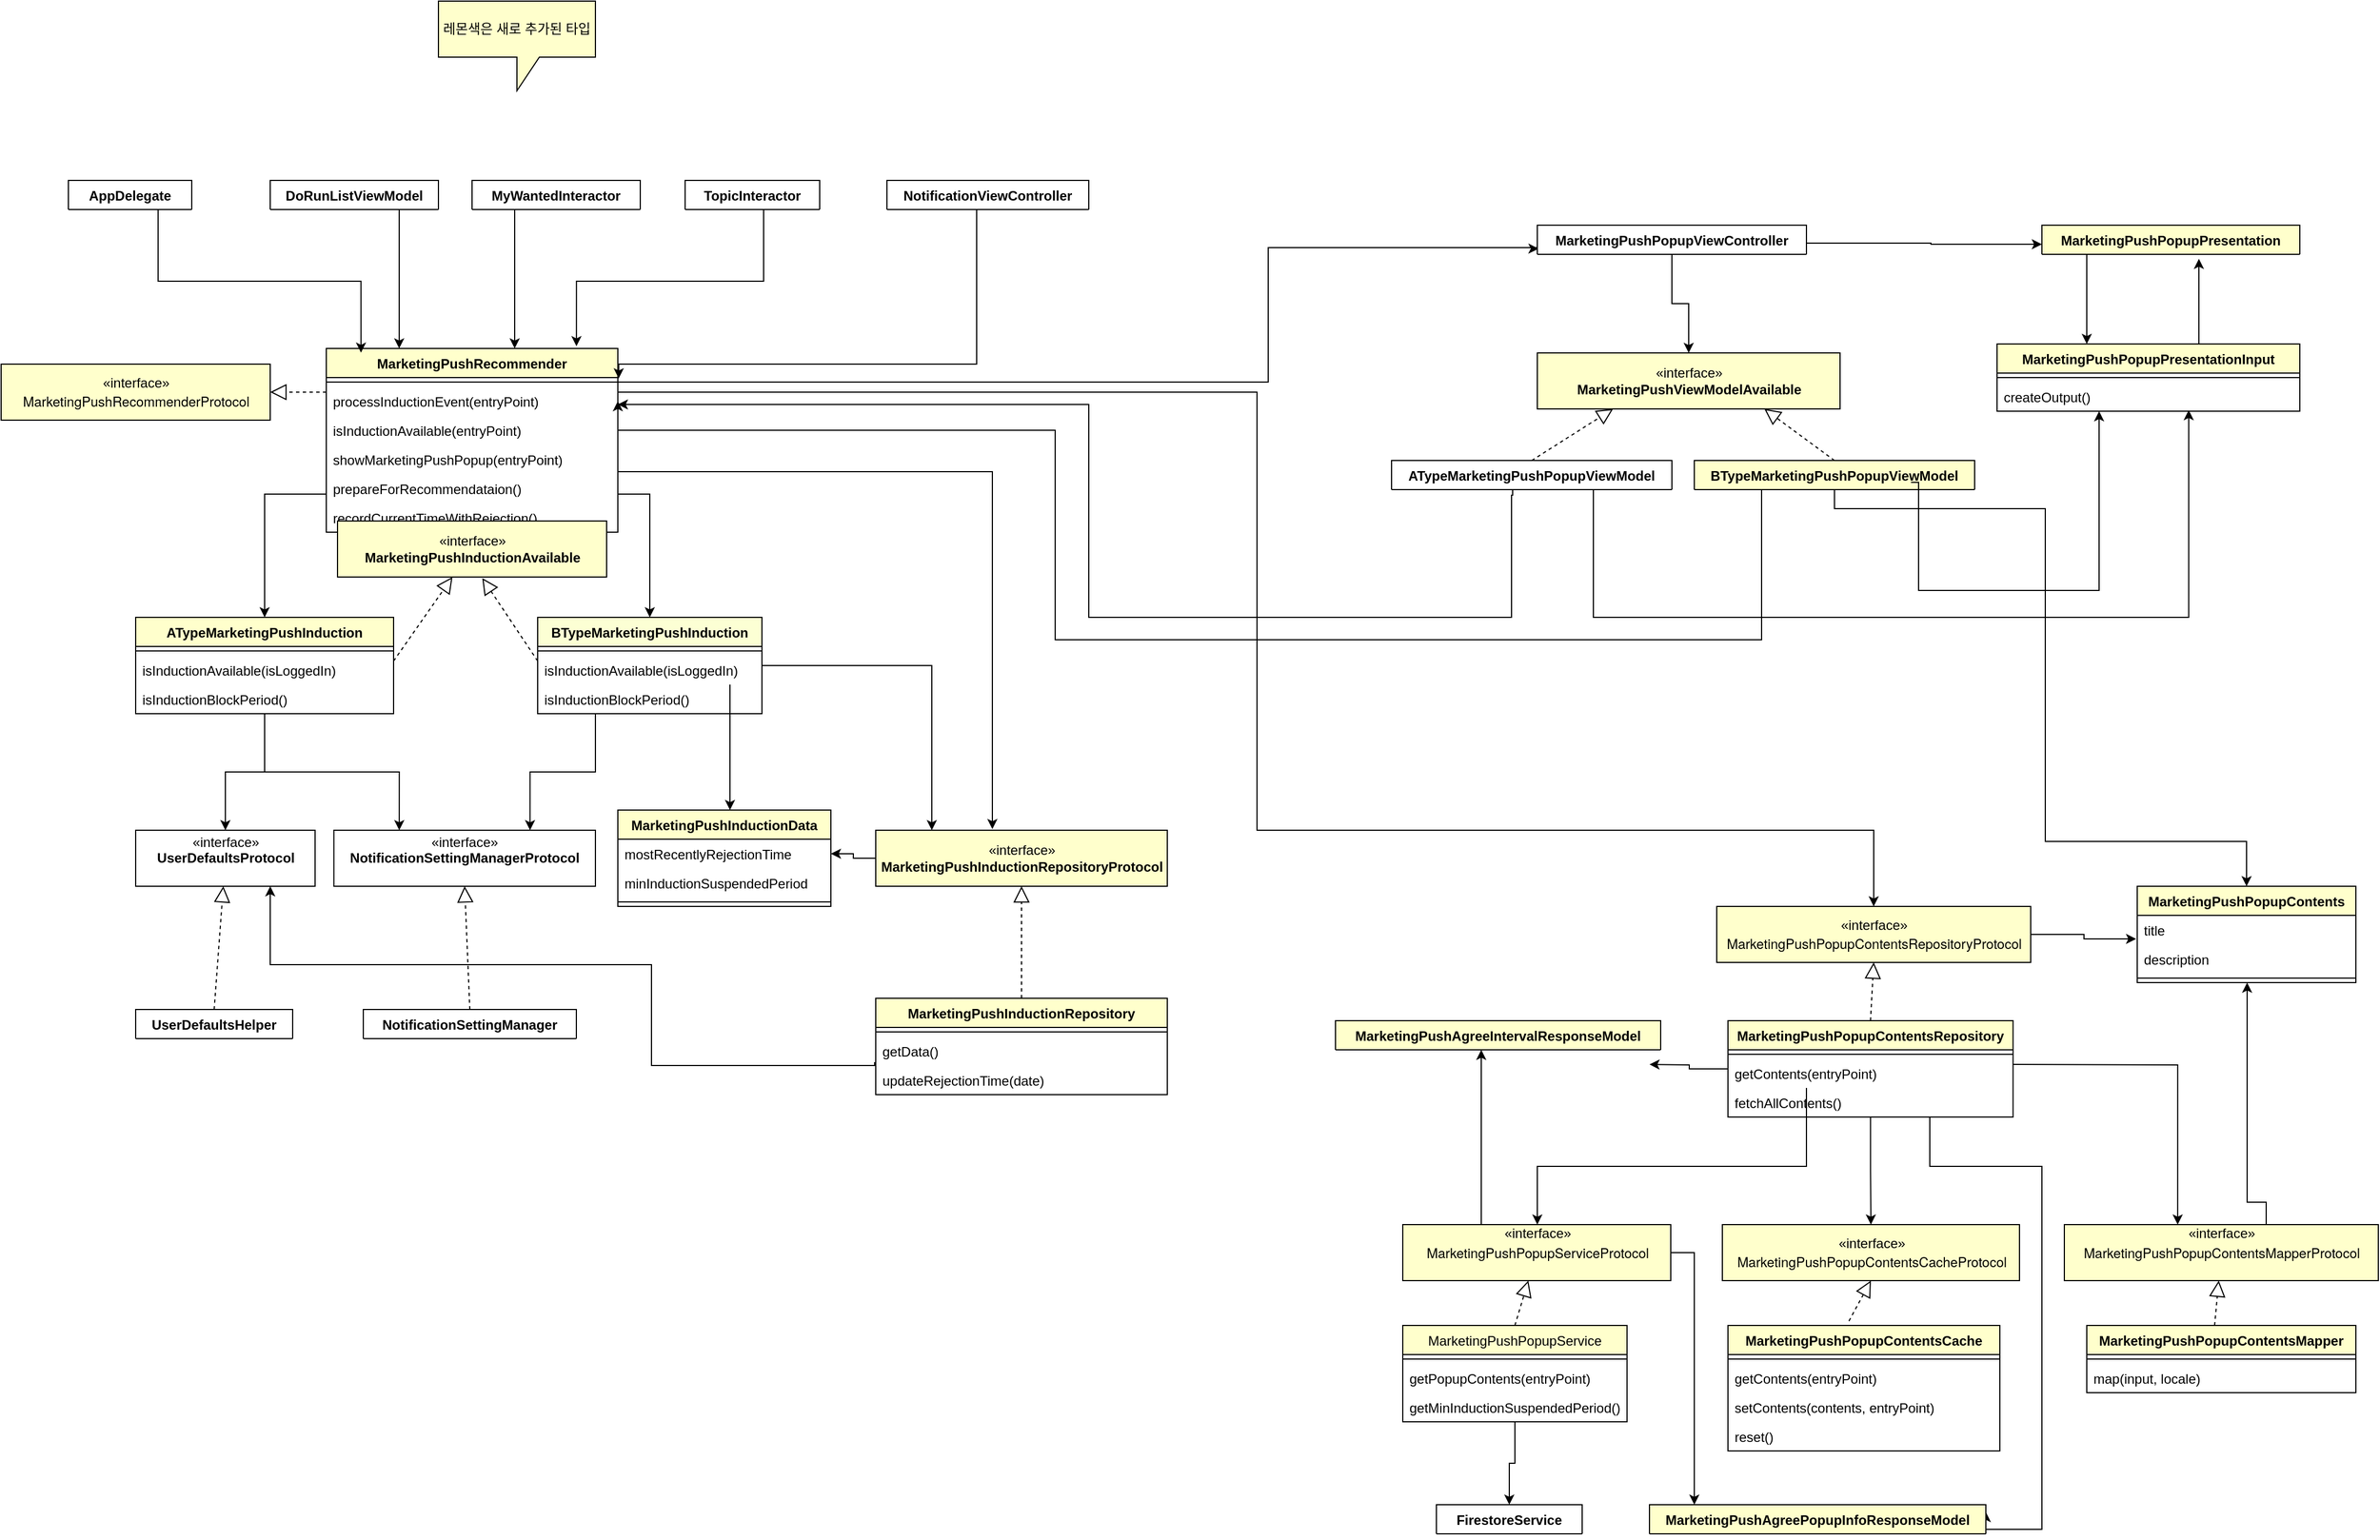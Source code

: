 <mxfile version="14.2.3" type="github">
  <diagram id="C5RBs43oDa-KdzZeNtuy" name="Page-1">
    <mxGraphModel dx="2325" dy="882" grid="1" gridSize="10" guides="1" tooltips="1" connect="1" arrows="1" fold="1" page="1" pageScale="1" pageWidth="827" pageHeight="1169" math="0" shadow="0">
      <root>
        <mxCell id="WIyWlLk6GJQsqaUBKTNV-0" />
        <mxCell id="WIyWlLk6GJQsqaUBKTNV-1" parent="WIyWlLk6GJQsqaUBKTNV-0" />
        <mxCell id="N1tmpEoP07QRV75fyxRd-24" style="edgeStyle=orthogonalEdgeStyle;rounded=0;orthogonalLoop=1;jettySize=auto;html=1;entryX=0.004;entryY=0.962;entryDx=0;entryDy=0;entryPerimeter=0;" parent="WIyWlLk6GJQsqaUBKTNV-1" source="t66y0W6B2ZInhG74MDZf-0" edge="1">
          <mxGeometry relative="1" as="geometry">
            <mxPoint x="1271.086" y="241.012" as="targetPoint" />
            <Array as="points">
              <mxPoint x="1030" y="360" />
              <mxPoint x="1030" y="240" />
              <mxPoint x="1270" y="240" />
              <mxPoint x="1270" y="241" />
            </Array>
          </mxGeometry>
        </mxCell>
        <mxCell id="N1tmpEoP07QRV75fyxRd-34" style="edgeStyle=orthogonalEdgeStyle;rounded=0;orthogonalLoop=1;jettySize=auto;html=1;entryX=0.5;entryY=0;entryDx=0;entryDy=0;" parent="WIyWlLk6GJQsqaUBKTNV-1" source="t66y0W6B2ZInhG74MDZf-0" target="t66y0W6B2ZInhG74MDZf-4" edge="1">
          <mxGeometry relative="1" as="geometry">
            <Array as="points">
              <mxPoint x="260" y="460" />
              <mxPoint x="135" y="460" />
            </Array>
          </mxGeometry>
        </mxCell>
        <mxCell id="N1tmpEoP07QRV75fyxRd-35" style="edgeStyle=orthogonalEdgeStyle;rounded=0;orthogonalLoop=1;jettySize=auto;html=1;entryX=0.5;entryY=0;entryDx=0;entryDy=0;" parent="WIyWlLk6GJQsqaUBKTNV-1" source="t66y0W6B2ZInhG74MDZf-0" target="t66y0W6B2ZInhG74MDZf-10" edge="1">
          <mxGeometry relative="1" as="geometry">
            <Array as="points">
              <mxPoint x="360" y="460" />
              <mxPoint x="479" y="460" />
            </Array>
          </mxGeometry>
        </mxCell>
        <mxCell id="_1q0dkuOW4hVHXK4jOnH-2" style="edgeStyle=orthogonalEdgeStyle;rounded=0;orthogonalLoop=1;jettySize=auto;html=1;entryX=0.4;entryY=-0.02;entryDx=0;entryDy=0;entryPerimeter=0;" edge="1" parent="WIyWlLk6GJQsqaUBKTNV-1" source="t66y0W6B2ZInhG74MDZf-0" target="t66y0W6B2ZInhG74MDZf-16">
          <mxGeometry relative="1" as="geometry">
            <Array as="points">
              <mxPoint x="400" y="440" />
              <mxPoint x="784" y="440" />
            </Array>
          </mxGeometry>
        </mxCell>
        <mxCell id="t66y0W6B2ZInhG74MDZf-0" value="MarketingPushRecommender&#xa;" style="swimlane;fontStyle=1;align=center;verticalAlign=top;childLayout=stackLayout;horizontal=1;startSize=26;horizontalStack=0;resizeParent=1;resizeParentMax=0;resizeLast=0;collapsible=1;marginBottom=0;fillColor=#FFFFCC;" parent="WIyWlLk6GJQsqaUBKTNV-1" vertex="1">
          <mxGeometry x="190" y="330" width="260" height="164" as="geometry" />
        </mxCell>
        <mxCell id="t66y0W6B2ZInhG74MDZf-2" value="" style="line;strokeWidth=1;fillColor=none;align=left;verticalAlign=middle;spacingTop=-1;spacingLeft=3;spacingRight=3;rotatable=0;labelPosition=right;points=[];portConstraint=eastwest;" parent="t66y0W6B2ZInhG74MDZf-0" vertex="1">
          <mxGeometry y="26" width="260" height="8" as="geometry" />
        </mxCell>
        <mxCell id="t66y0W6B2ZInhG74MDZf-3" value="processInductionEvent(entryPoint)" style="text;strokeColor=none;fillColor=none;align=left;verticalAlign=top;spacingLeft=4;spacingRight=4;overflow=hidden;rotatable=0;points=[[0,0.5],[1,0.5]];portConstraint=eastwest;" parent="t66y0W6B2ZInhG74MDZf-0" vertex="1">
          <mxGeometry y="34" width="260" height="26" as="geometry" />
        </mxCell>
        <mxCell id="_1q0dkuOW4hVHXK4jOnH-69" value="isInductionAvailable(entryPoint)" style="text;strokeColor=none;fillColor=none;align=left;verticalAlign=top;spacingLeft=4;spacingRight=4;overflow=hidden;rotatable=0;points=[[0,0.5],[1,0.5]];portConstraint=eastwest;" vertex="1" parent="t66y0W6B2ZInhG74MDZf-0">
          <mxGeometry y="60" width="260" height="26" as="geometry" />
        </mxCell>
        <mxCell id="_1q0dkuOW4hVHXK4jOnH-70" value="showMarketingPushPopup(entryPoint) " style="text;strokeColor=none;fillColor=none;align=left;verticalAlign=top;spacingLeft=4;spacingRight=4;overflow=hidden;rotatable=0;points=[[0,0.5],[1,0.5]];portConstraint=eastwest;" vertex="1" parent="t66y0W6B2ZInhG74MDZf-0">
          <mxGeometry y="86" width="260" height="26" as="geometry" />
        </mxCell>
        <mxCell id="_1q0dkuOW4hVHXK4jOnH-71" value="prepareForRecommendataion()" style="text;strokeColor=none;fillColor=none;align=left;verticalAlign=top;spacingLeft=4;spacingRight=4;overflow=hidden;rotatable=0;points=[[0,0.5],[1,0.5]];portConstraint=eastwest;" vertex="1" parent="t66y0W6B2ZInhG74MDZf-0">
          <mxGeometry y="112" width="260" height="26" as="geometry" />
        </mxCell>
        <mxCell id="_1q0dkuOW4hVHXK4jOnH-72" value="recordCurrentTimeWithRejection()" style="text;strokeColor=none;fillColor=none;align=left;verticalAlign=top;spacingLeft=4;spacingRight=4;overflow=hidden;rotatable=0;points=[[0,0.5],[1,0.5]];portConstraint=eastwest;" vertex="1" parent="t66y0W6B2ZInhG74MDZf-0">
          <mxGeometry y="138" width="260" height="26" as="geometry" />
        </mxCell>
        <mxCell id="t66y0W6B2ZInhG74MDZf-84" style="edgeStyle=orthogonalEdgeStyle;rounded=0;orthogonalLoop=1;jettySize=auto;html=1;" parent="WIyWlLk6GJQsqaUBKTNV-1" source="t66y0W6B2ZInhG74MDZf-4" target="t66y0W6B2ZInhG74MDZf-15" edge="1">
          <mxGeometry relative="1" as="geometry" />
        </mxCell>
        <mxCell id="t66y0W6B2ZInhG74MDZf-85" style="edgeStyle=orthogonalEdgeStyle;rounded=0;orthogonalLoop=1;jettySize=auto;html=1;entryX=0.25;entryY=0;entryDx=0;entryDy=0;" parent="WIyWlLk6GJQsqaUBKTNV-1" source="t66y0W6B2ZInhG74MDZf-4" target="t66y0W6B2ZInhG74MDZf-34" edge="1">
          <mxGeometry relative="1" as="geometry" />
        </mxCell>
        <mxCell id="t66y0W6B2ZInhG74MDZf-4" value="ATypeMarketingPushInduction&#xa;" style="swimlane;fontStyle=1;align=center;verticalAlign=top;childLayout=stackLayout;horizontal=1;startSize=26;horizontalStack=0;resizeParent=1;resizeParentMax=0;resizeLast=0;collapsible=1;marginBottom=0;fillColor=#FFFFCC;" parent="WIyWlLk6GJQsqaUBKTNV-1" vertex="1">
          <mxGeometry x="20" y="570" width="230" height="86" as="geometry" />
        </mxCell>
        <mxCell id="t66y0W6B2ZInhG74MDZf-6" value="" style="line;strokeWidth=1;fillColor=none;align=left;verticalAlign=middle;spacingTop=-1;spacingLeft=3;spacingRight=3;rotatable=0;labelPosition=right;points=[];portConstraint=eastwest;" parent="t66y0W6B2ZInhG74MDZf-4" vertex="1">
          <mxGeometry y="26" width="230" height="8" as="geometry" />
        </mxCell>
        <mxCell id="t66y0W6B2ZInhG74MDZf-7" value="isInductionAvailable(isLoggedIn)" style="text;strokeColor=none;fillColor=none;align=left;verticalAlign=top;spacingLeft=4;spacingRight=4;overflow=hidden;rotatable=0;points=[[0,0.5],[1,0.5]];portConstraint=eastwest;" parent="t66y0W6B2ZInhG74MDZf-4" vertex="1">
          <mxGeometry y="34" width="230" height="26" as="geometry" />
        </mxCell>
        <mxCell id="_1q0dkuOW4hVHXK4jOnH-73" value="isInductionBlockPeriod() " style="text;strokeColor=none;fillColor=none;align=left;verticalAlign=top;spacingLeft=4;spacingRight=4;overflow=hidden;rotatable=0;points=[[0,0.5],[1,0.5]];portConstraint=eastwest;" vertex="1" parent="t66y0W6B2ZInhG74MDZf-4">
          <mxGeometry y="60" width="230" height="26" as="geometry" />
        </mxCell>
        <mxCell id="t66y0W6B2ZInhG74MDZf-86" style="edgeStyle=orthogonalEdgeStyle;rounded=0;orthogonalLoop=1;jettySize=auto;html=1;entryX=0.75;entryY=0;entryDx=0;entryDy=0;" parent="WIyWlLk6GJQsqaUBKTNV-1" source="t66y0W6B2ZInhG74MDZf-10" target="t66y0W6B2ZInhG74MDZf-34" edge="1">
          <mxGeometry relative="1" as="geometry">
            <Array as="points">
              <mxPoint x="430" y="708" />
              <mxPoint x="372" y="708" />
            </Array>
          </mxGeometry>
        </mxCell>
        <mxCell id="t66y0W6B2ZInhG74MDZf-87" style="edgeStyle=orthogonalEdgeStyle;rounded=0;orthogonalLoop=1;jettySize=auto;html=1;" parent="WIyWlLk6GJQsqaUBKTNV-1" source="t66y0W6B2ZInhG74MDZf-10" target="t66y0W6B2ZInhG74MDZf-16" edge="1">
          <mxGeometry relative="1" as="geometry">
            <Array as="points">
              <mxPoint x="730" y="613" />
            </Array>
          </mxGeometry>
        </mxCell>
        <mxCell id="t66y0W6B2ZInhG74MDZf-10" value="BTypeMarketingPushInduction&#xa;" style="swimlane;fontStyle=1;align=center;verticalAlign=top;childLayout=stackLayout;horizontal=1;startSize=26;horizontalStack=0;resizeParent=1;resizeParentMax=0;resizeLast=0;collapsible=1;marginBottom=0;fillColor=#FCFFD4;" parent="WIyWlLk6GJQsqaUBKTNV-1" vertex="1">
          <mxGeometry x="378.5" y="570" width="200" height="86" as="geometry" />
        </mxCell>
        <mxCell id="t66y0W6B2ZInhG74MDZf-12" value="" style="line;strokeWidth=1;fillColor=none;align=left;verticalAlign=middle;spacingTop=-1;spacingLeft=3;spacingRight=3;rotatable=0;labelPosition=right;points=[];portConstraint=eastwest;" parent="t66y0W6B2ZInhG74MDZf-10" vertex="1">
          <mxGeometry y="26" width="200" height="8" as="geometry" />
        </mxCell>
        <mxCell id="t66y0W6B2ZInhG74MDZf-13" value="isInductionAvailable(isLoggedIn)" style="text;strokeColor=none;fillColor=none;align=left;verticalAlign=top;spacingLeft=4;spacingRight=4;overflow=hidden;rotatable=0;points=[[0,0.5],[1,0.5]];portConstraint=eastwest;" parent="t66y0W6B2ZInhG74MDZf-10" vertex="1">
          <mxGeometry y="34" width="200" height="26" as="geometry" />
        </mxCell>
        <mxCell id="_1q0dkuOW4hVHXK4jOnH-76" value="isInductionBlockPeriod() " style="text;strokeColor=none;fillColor=none;align=left;verticalAlign=top;spacingLeft=4;spacingRight=4;overflow=hidden;rotatable=0;points=[[0,0.5],[1,0.5]];portConstraint=eastwest;" vertex="1" parent="t66y0W6B2ZInhG74MDZf-10">
          <mxGeometry y="60" width="200" height="26" as="geometry" />
        </mxCell>
        <mxCell id="t66y0W6B2ZInhG74MDZf-14" value="«interface»&lt;br&gt;&lt;span style=&quot;font-weight: 700&quot;&gt;MarketingPushInductionAvailable&lt;br&gt;&lt;/span&gt;" style="html=1;fillColor=#FFFFCC;" parent="WIyWlLk6GJQsqaUBKTNV-1" vertex="1">
          <mxGeometry x="200" y="484" width="240" height="50" as="geometry" />
        </mxCell>
        <mxCell id="t66y0W6B2ZInhG74MDZf-15" value="«interface»&lt;br&gt;&lt;b&gt;UserDefaultsProtocol&lt;br&gt;&lt;br&gt;&lt;/b&gt;" style="html=1;" parent="WIyWlLk6GJQsqaUBKTNV-1" vertex="1">
          <mxGeometry x="20" y="760" width="160" height="50" as="geometry" />
        </mxCell>
        <mxCell id="_1q0dkuOW4hVHXK4jOnH-79" style="edgeStyle=orthogonalEdgeStyle;rounded=0;orthogonalLoop=1;jettySize=auto;html=1;" edge="1" parent="WIyWlLk6GJQsqaUBKTNV-1" source="t66y0W6B2ZInhG74MDZf-16" target="t66y0W6B2ZInhG74MDZf-40">
          <mxGeometry relative="1" as="geometry" />
        </mxCell>
        <mxCell id="t66y0W6B2ZInhG74MDZf-16" value="«interface»&lt;br&gt;&lt;span style=&quot;font-weight: 700&quot;&gt;MarketingPushInductionRepositoryProtocol&lt;br&gt;&lt;/span&gt;" style="html=1;fillColor=#FFFFCC;" parent="WIyWlLk6GJQsqaUBKTNV-1" vertex="1">
          <mxGeometry x="680" y="760" width="260" height="50" as="geometry" />
        </mxCell>
        <mxCell id="t66y0W6B2ZInhG74MDZf-17" value="MarketingPushInductionRepository&#xa;" style="swimlane;fontStyle=1;align=center;verticalAlign=top;childLayout=stackLayout;horizontal=1;startSize=26;horizontalStack=0;resizeParent=1;resizeParentMax=0;resizeLast=0;collapsible=1;marginBottom=0;fillColor=#FFFFCC;" parent="WIyWlLk6GJQsqaUBKTNV-1" vertex="1">
          <mxGeometry x="680" y="910" width="260" height="86" as="geometry" />
        </mxCell>
        <mxCell id="t66y0W6B2ZInhG74MDZf-19" value="" style="line;strokeWidth=1;fillColor=none;align=left;verticalAlign=middle;spacingTop=-1;spacingLeft=3;spacingRight=3;rotatable=0;labelPosition=right;points=[];portConstraint=eastwest;" parent="t66y0W6B2ZInhG74MDZf-17" vertex="1">
          <mxGeometry y="26" width="260" height="8" as="geometry" />
        </mxCell>
        <mxCell id="t66y0W6B2ZInhG74MDZf-20" value="getData()" style="text;strokeColor=none;fillColor=none;align=left;verticalAlign=top;spacingLeft=4;spacingRight=4;overflow=hidden;rotatable=0;points=[[0,0.5],[1,0.5]];portConstraint=eastwest;" parent="t66y0W6B2ZInhG74MDZf-17" vertex="1">
          <mxGeometry y="34" width="260" height="26" as="geometry" />
        </mxCell>
        <mxCell id="_1q0dkuOW4hVHXK4jOnH-78" value="updateRejectionTime(date)&#xa;&#xa;" style="text;strokeColor=none;fillColor=none;align=left;verticalAlign=top;spacingLeft=4;spacingRight=4;overflow=hidden;rotatable=0;points=[[0,0.5],[1,0.5]];portConstraint=eastwest;" vertex="1" parent="t66y0W6B2ZInhG74MDZf-17">
          <mxGeometry y="60" width="260" height="26" as="geometry" />
        </mxCell>
        <mxCell id="t66y0W6B2ZInhG74MDZf-21" value="«interface»&lt;br&gt;&lt;span style=&quot;font-weight: 700&quot;&gt;MarketingPushViewModelAvailable&lt;br&gt;&lt;/span&gt;" style="html=1;fillColor=#FFFFCC;" parent="WIyWlLk6GJQsqaUBKTNV-1" vertex="1">
          <mxGeometry x="1270" y="334" width="270" height="50" as="geometry" />
        </mxCell>
        <mxCell id="N1tmpEoP07QRV75fyxRd-0" style="edgeStyle=orthogonalEdgeStyle;rounded=0;orthogonalLoop=1;jettySize=auto;html=1;exitX=0.432;exitY=0.625;exitDx=0;exitDy=0;exitPerimeter=0;" parent="WIyWlLk6GJQsqaUBKTNV-1" source="t66y0W6B2ZInhG74MDZf-24" edge="1">
          <mxGeometry relative="1" as="geometry">
            <mxPoint x="1247.06" y="515.012" as="sourcePoint" />
            <mxPoint x="450" y="380" as="targetPoint" />
            <Array as="points">
              <mxPoint x="1247" y="461" />
              <mxPoint x="1247" y="570" />
              <mxPoint x="870" y="570" />
              <mxPoint x="870" y="380" />
            </Array>
          </mxGeometry>
        </mxCell>
        <mxCell id="N1tmpEoP07QRV75fyxRd-19" style="edgeStyle=orthogonalEdgeStyle;rounded=0;orthogonalLoop=1;jettySize=auto;html=1;entryX=0.633;entryY=0.962;entryDx=0;entryDy=0;entryPerimeter=0;" parent="WIyWlLk6GJQsqaUBKTNV-1" source="t66y0W6B2ZInhG74MDZf-22" edge="1" target="N1tmpEoP07QRV75fyxRd-5">
          <mxGeometry relative="1" as="geometry">
            <mxPoint x="1850" y="420" as="targetPoint" />
            <Array as="points">
              <mxPoint x="1320" y="570" />
              <mxPoint x="1851" y="570" />
            </Array>
          </mxGeometry>
        </mxCell>
        <mxCell id="t66y0W6B2ZInhG74MDZf-22" value="ATypeMarketingPushPopupViewModel&#xa;" style="swimlane;fontStyle=1;align=center;verticalAlign=top;childLayout=stackLayout;horizontal=1;startSize=26;horizontalStack=0;resizeParent=1;resizeParentMax=0;resizeLast=0;collapsible=1;marginBottom=0;" parent="WIyWlLk6GJQsqaUBKTNV-1" vertex="1" collapsed="1">
          <mxGeometry x="1140" y="430" width="250" height="26" as="geometry">
            <mxRectangle x="1140" y="430" width="252.5" height="34" as="alternateBounds" />
          </mxGeometry>
        </mxCell>
        <mxCell id="t66y0W6B2ZInhG74MDZf-24" value="" style="line;strokeWidth=1;fillColor=none;align=left;verticalAlign=middle;spacingTop=-1;spacingLeft=3;spacingRight=3;rotatable=0;labelPosition=right;points=[];portConstraint=eastwest;" parent="t66y0W6B2ZInhG74MDZf-22" vertex="1">
          <mxGeometry y="26" width="250" height="8" as="geometry" />
        </mxCell>
        <mxCell id="N1tmpEoP07QRV75fyxRd-1" style="edgeStyle=orthogonalEdgeStyle;rounded=0;orthogonalLoop=1;jettySize=auto;html=1;entryX=1;entryY=0.5;entryDx=0;entryDy=0;" parent="WIyWlLk6GJQsqaUBKTNV-1" source="t66y0W6B2ZInhG74MDZf-26" target="t66y0W6B2ZInhG74MDZf-3" edge="1">
          <mxGeometry relative="1" as="geometry">
            <Array as="points">
              <mxPoint x="1470" y="590" />
              <mxPoint x="840" y="590" />
              <mxPoint x="840" y="403" />
            </Array>
          </mxGeometry>
        </mxCell>
        <mxCell id="_1q0dkuOW4hVHXK4jOnH-48" style="edgeStyle=orthogonalEdgeStyle;rounded=0;orthogonalLoop=1;jettySize=auto;html=1;entryX=0.5;entryY=0;entryDx=0;entryDy=0;" edge="1" parent="WIyWlLk6GJQsqaUBKTNV-1" source="t66y0W6B2ZInhG74MDZf-26" target="_1q0dkuOW4hVHXK4jOnH-8">
          <mxGeometry relative="1" as="geometry">
            <Array as="points">
              <mxPoint x="1723" y="473" />
              <mxPoint x="1723" y="770" />
            </Array>
          </mxGeometry>
        </mxCell>
        <mxCell id="t66y0W6B2ZInhG74MDZf-26" value="BTypeMarketingPushPopupViewModel&#xa;" style="swimlane;fontStyle=1;align=center;verticalAlign=top;childLayout=stackLayout;horizontal=1;startSize=26;horizontalStack=0;resizeParent=1;resizeParentMax=0;resizeLast=0;collapsible=1;marginBottom=0;fillColor=#FFFFCC;" parent="WIyWlLk6GJQsqaUBKTNV-1" vertex="1" collapsed="1">
          <mxGeometry x="1410" y="430" width="250" height="26" as="geometry">
            <mxRectangle x="1410" y="430" width="260" height="34" as="alternateBounds" />
          </mxGeometry>
        </mxCell>
        <mxCell id="t66y0W6B2ZInhG74MDZf-28" value="" style="line;strokeWidth=1;fillColor=none;align=left;verticalAlign=middle;spacingTop=-1;spacingLeft=3;spacingRight=3;rotatable=0;labelPosition=right;points=[];portConstraint=eastwest;" parent="t66y0W6B2ZInhG74MDZf-26" vertex="1">
          <mxGeometry y="26" width="250" height="8" as="geometry" />
        </mxCell>
        <mxCell id="t66y0W6B2ZInhG74MDZf-73" style="edgeStyle=orthogonalEdgeStyle;rounded=0;orthogonalLoop=1;jettySize=auto;html=1;" parent="WIyWlLk6GJQsqaUBKTNV-1" source="t66y0W6B2ZInhG74MDZf-30" target="t66y0W6B2ZInhG74MDZf-21" edge="1">
          <mxGeometry relative="1" as="geometry" />
        </mxCell>
        <mxCell id="t66y0W6B2ZInhG74MDZf-30" value="MarketingPushPopupViewController&#xa;" style="swimlane;fontStyle=1;align=center;verticalAlign=top;childLayout=stackLayout;horizontal=1;startSize=26;horizontalStack=0;resizeParent=1;resizeParentMax=0;resizeLast=0;collapsible=1;marginBottom=0;" parent="WIyWlLk6GJQsqaUBKTNV-1" vertex="1" collapsed="1">
          <mxGeometry x="1270" y="220" width="240" height="26" as="geometry">
            <mxRectangle x="1270" y="220" width="271.5" height="34" as="alternateBounds" />
          </mxGeometry>
        </mxCell>
        <mxCell id="t66y0W6B2ZInhG74MDZf-32" value="" style="line;strokeWidth=1;fillColor=none;align=left;verticalAlign=middle;spacingTop=-1;spacingLeft=3;spacingRight=3;rotatable=0;labelPosition=right;points=[];portConstraint=eastwest;" parent="t66y0W6B2ZInhG74MDZf-30" vertex="1">
          <mxGeometry y="26" width="240" height="8" as="geometry" />
        </mxCell>
        <mxCell id="t66y0W6B2ZInhG74MDZf-34" value="«interface»&lt;br&gt;&lt;b&gt;NotificationSettingManagerProtocol&lt;br&gt;&lt;br&gt;&lt;/b&gt;" style="html=1;" parent="WIyWlLk6GJQsqaUBKTNV-1" vertex="1">
          <mxGeometry x="196.75" y="760" width="233.25" height="50" as="geometry" />
        </mxCell>
        <mxCell id="t66y0W6B2ZInhG74MDZf-35" value="NotificationSettingManager&#xa;" style="swimlane;fontStyle=1;align=center;verticalAlign=top;childLayout=stackLayout;horizontal=1;startSize=26;horizontalStack=0;resizeParent=1;resizeParentMax=0;resizeLast=0;collapsible=1;marginBottom=0;" parent="WIyWlLk6GJQsqaUBKTNV-1" vertex="1" collapsed="1">
          <mxGeometry x="223" y="920" width="190" height="26" as="geometry">
            <mxRectangle x="223" y="920" width="180" height="34" as="alternateBounds" />
          </mxGeometry>
        </mxCell>
        <mxCell id="t66y0W6B2ZInhG74MDZf-37" value="" style="line;strokeWidth=1;fillColor=none;align=left;verticalAlign=middle;spacingTop=-1;spacingLeft=3;spacingRight=3;rotatable=0;labelPosition=right;points=[];portConstraint=eastwest;" parent="t66y0W6B2ZInhG74MDZf-35" vertex="1">
          <mxGeometry y="26" width="190" height="8" as="geometry" />
        </mxCell>
        <mxCell id="t66y0W6B2ZInhG74MDZf-39" value="MarketingPushInductionData&#xa;" style="swimlane;fontStyle=1;align=center;verticalAlign=top;childLayout=stackLayout;horizontal=1;startSize=26;horizontalStack=0;resizeParent=1;resizeParentMax=0;resizeLast=0;collapsible=1;marginBottom=0;fillColor=#FFFFCC;" parent="WIyWlLk6GJQsqaUBKTNV-1" vertex="1">
          <mxGeometry x="450" y="742" width="190" height="86" as="geometry" />
        </mxCell>
        <mxCell id="t66y0W6B2ZInhG74MDZf-40" value="mostRecentlyRejectionTime" style="text;strokeColor=none;fillColor=none;align=left;verticalAlign=top;spacingLeft=4;spacingRight=4;overflow=hidden;rotatable=0;points=[[0,0.5],[1,0.5]];portConstraint=eastwest;" parent="t66y0W6B2ZInhG74MDZf-39" vertex="1">
          <mxGeometry y="26" width="190" height="26" as="geometry" />
        </mxCell>
        <mxCell id="_1q0dkuOW4hVHXK4jOnH-77" value="minInductionSuspendedPeriod" style="text;strokeColor=none;fillColor=none;align=left;verticalAlign=top;spacingLeft=4;spacingRight=4;overflow=hidden;rotatable=0;points=[[0,0.5],[1,0.5]];portConstraint=eastwest;" vertex="1" parent="t66y0W6B2ZInhG74MDZf-39">
          <mxGeometry y="52" width="190" height="26" as="geometry" />
        </mxCell>
        <mxCell id="t66y0W6B2ZInhG74MDZf-41" value="" style="line;strokeWidth=1;fillColor=none;align=left;verticalAlign=middle;spacingTop=-1;spacingLeft=3;spacingRight=3;rotatable=0;labelPosition=right;points=[];portConstraint=eastwest;" parent="t66y0W6B2ZInhG74MDZf-39" vertex="1">
          <mxGeometry y="78" width="190" height="8" as="geometry" />
        </mxCell>
        <mxCell id="t66y0W6B2ZInhG74MDZf-94" style="edgeStyle=orthogonalEdgeStyle;rounded=0;orthogonalLoop=1;jettySize=auto;html=1;entryX=1.003;entryY=0.163;entryDx=0;entryDy=0;entryPerimeter=0;" parent="WIyWlLk6GJQsqaUBKTNV-1" source="t66y0W6B2ZInhG74MDZf-43" target="t66y0W6B2ZInhG74MDZf-0" edge="1">
          <mxGeometry relative="1" as="geometry">
            <Array as="points">
              <mxPoint x="770" y="344" />
            </Array>
          </mxGeometry>
        </mxCell>
        <mxCell id="t66y0W6B2ZInhG74MDZf-43" value="NotificationViewController&#xa;" style="swimlane;fontStyle=1;align=center;verticalAlign=top;childLayout=stackLayout;horizontal=1;startSize=26;horizontalStack=0;resizeParent=1;resizeParentMax=0;resizeLast=0;collapsible=1;marginBottom=0;" parent="WIyWlLk6GJQsqaUBKTNV-1" vertex="1" collapsed="1">
          <mxGeometry x="690" y="180" width="180" height="26" as="geometry">
            <mxRectangle x="690" y="180" width="160" height="34" as="alternateBounds" />
          </mxGeometry>
        </mxCell>
        <mxCell id="t66y0W6B2ZInhG74MDZf-45" value="" style="line;strokeWidth=1;fillColor=none;align=left;verticalAlign=middle;spacingTop=-1;spacingLeft=3;spacingRight=3;rotatable=0;labelPosition=right;points=[];portConstraint=eastwest;" parent="t66y0W6B2ZInhG74MDZf-43" vertex="1">
          <mxGeometry y="26" width="180" height="8" as="geometry" />
        </mxCell>
        <mxCell id="N1tmpEoP07QRV75fyxRd-33" style="edgeStyle=orthogonalEdgeStyle;rounded=0;orthogonalLoop=1;jettySize=auto;html=1;entryX=0.858;entryY=-0.012;entryDx=0;entryDy=0;entryPerimeter=0;" parent="WIyWlLk6GJQsqaUBKTNV-1" source="t66y0W6B2ZInhG74MDZf-47" target="t66y0W6B2ZInhG74MDZf-0" edge="1">
          <mxGeometry relative="1" as="geometry">
            <Array as="points">
              <mxPoint x="580" y="270" />
              <mxPoint x="413" y="270" />
            </Array>
          </mxGeometry>
        </mxCell>
        <mxCell id="t66y0W6B2ZInhG74MDZf-47" value="TopicInteractor&#xa;" style="swimlane;fontStyle=1;align=center;verticalAlign=top;childLayout=stackLayout;horizontal=1;startSize=26;horizontalStack=0;resizeParent=1;resizeParentMax=0;resizeLast=0;collapsible=1;marginBottom=0;" parent="WIyWlLk6GJQsqaUBKTNV-1" vertex="1" collapsed="1">
          <mxGeometry x="510" y="180" width="120" height="26" as="geometry">
            <mxRectangle x="510" y="180" width="160" height="34" as="alternateBounds" />
          </mxGeometry>
        </mxCell>
        <mxCell id="t66y0W6B2ZInhG74MDZf-49" value="" style="line;strokeWidth=1;fillColor=none;align=left;verticalAlign=middle;spacingTop=-1;spacingLeft=3;spacingRight=3;rotatable=0;labelPosition=right;points=[];portConstraint=eastwest;" parent="t66y0W6B2ZInhG74MDZf-47" vertex="1">
          <mxGeometry y="26" width="120" height="8" as="geometry" />
        </mxCell>
        <mxCell id="_1q0dkuOW4hVHXK4jOnH-64" style="edgeStyle=orthogonalEdgeStyle;rounded=0;orthogonalLoop=1;jettySize=auto;html=1;entryX=0.25;entryY=0;entryDx=0;entryDy=0;" edge="1" parent="WIyWlLk6GJQsqaUBKTNV-1" source="t66y0W6B2ZInhG74MDZf-51" target="t66y0W6B2ZInhG74MDZf-0">
          <mxGeometry relative="1" as="geometry">
            <Array as="points">
              <mxPoint x="255" y="250" />
              <mxPoint x="255" y="250" />
            </Array>
          </mxGeometry>
        </mxCell>
        <mxCell id="t66y0W6B2ZInhG74MDZf-51" value="DoRunListViewModel" style="swimlane;fontStyle=1;align=center;verticalAlign=top;childLayout=stackLayout;horizontal=1;startSize=26;horizontalStack=0;resizeParent=1;resizeParentMax=0;resizeLast=0;collapsible=1;marginBottom=0;" parent="WIyWlLk6GJQsqaUBKTNV-1" vertex="1" collapsed="1">
          <mxGeometry x="140" y="180" width="150" height="26" as="geometry">
            <mxRectangle x="140" y="180" width="160" height="34" as="alternateBounds" />
          </mxGeometry>
        </mxCell>
        <mxCell id="t66y0W6B2ZInhG74MDZf-53" value="" style="line;strokeWidth=1;fillColor=none;align=left;verticalAlign=middle;spacingTop=-1;spacingLeft=3;spacingRight=3;rotatable=0;labelPosition=right;points=[];portConstraint=eastwest;" parent="t66y0W6B2ZInhG74MDZf-51" vertex="1">
          <mxGeometry y="26" width="150" height="8" as="geometry" />
        </mxCell>
        <mxCell id="N1tmpEoP07QRV75fyxRd-32" style="edgeStyle=orthogonalEdgeStyle;rounded=0;orthogonalLoop=1;jettySize=auto;html=1;" parent="WIyWlLk6GJQsqaUBKTNV-1" source="t66y0W6B2ZInhG74MDZf-55" edge="1">
          <mxGeometry relative="1" as="geometry">
            <mxPoint x="358" y="330" as="targetPoint" />
            <Array as="points">
              <mxPoint x="358" y="240" />
              <mxPoint x="358" y="240" />
            </Array>
          </mxGeometry>
        </mxCell>
        <mxCell id="t66y0W6B2ZInhG74MDZf-55" value="MyWantedInteractor&#xa;" style="swimlane;fontStyle=1;align=center;verticalAlign=top;childLayout=stackLayout;horizontal=1;startSize=26;horizontalStack=0;resizeParent=1;resizeParentMax=0;resizeLast=0;collapsible=1;marginBottom=0;" parent="WIyWlLk6GJQsqaUBKTNV-1" vertex="1" collapsed="1">
          <mxGeometry x="320" y="180" width="150" height="26" as="geometry">
            <mxRectangle x="320" y="180" width="160" height="34" as="alternateBounds" />
          </mxGeometry>
        </mxCell>
        <mxCell id="t66y0W6B2ZInhG74MDZf-57" value="" style="line;strokeWidth=1;fillColor=none;align=left;verticalAlign=middle;spacingTop=-1;spacingLeft=3;spacingRight=3;rotatable=0;labelPosition=right;points=[];portConstraint=eastwest;" parent="t66y0W6B2ZInhG74MDZf-55" vertex="1">
          <mxGeometry y="26" width="150" height="8" as="geometry" />
        </mxCell>
        <mxCell id="_1q0dkuOW4hVHXK4jOnH-63" style="edgeStyle=orthogonalEdgeStyle;rounded=0;orthogonalLoop=1;jettySize=auto;html=1;entryX=0.119;entryY=0.023;entryDx=0;entryDy=0;entryPerimeter=0;" edge="1" parent="WIyWlLk6GJQsqaUBKTNV-1" source="t66y0W6B2ZInhG74MDZf-62" target="t66y0W6B2ZInhG74MDZf-0">
          <mxGeometry relative="1" as="geometry">
            <Array as="points">
              <mxPoint x="40" y="270" />
              <mxPoint x="221" y="270" />
            </Array>
          </mxGeometry>
        </mxCell>
        <mxCell id="t66y0W6B2ZInhG74MDZf-62" value="AppDelegate" style="swimlane;fontStyle=1;align=center;verticalAlign=top;childLayout=stackLayout;horizontal=1;startSize=26;horizontalStack=0;resizeParent=1;resizeParentMax=0;resizeLast=0;collapsible=1;marginBottom=0;" parent="WIyWlLk6GJQsqaUBKTNV-1" vertex="1" collapsed="1">
          <mxGeometry x="-40" y="180" width="110" height="26" as="geometry">
            <mxRectangle x="-40" y="180" width="160" height="34" as="alternateBounds" />
          </mxGeometry>
        </mxCell>
        <mxCell id="t66y0W6B2ZInhG74MDZf-64" value="" style="line;strokeWidth=1;fillColor=none;align=left;verticalAlign=middle;spacingTop=-1;spacingLeft=3;spacingRight=3;rotatable=0;labelPosition=right;points=[];portConstraint=eastwest;" parent="t66y0W6B2ZInhG74MDZf-62" vertex="1">
          <mxGeometry y="26" width="110" height="8" as="geometry" />
        </mxCell>
        <mxCell id="t66y0W6B2ZInhG74MDZf-69" value="" style="endArrow=block;dashed=1;endFill=0;endSize=12;html=1;exitX=1;exitY=0.5;exitDx=0;exitDy=0;" parent="WIyWlLk6GJQsqaUBKTNV-1" target="t66y0W6B2ZInhG74MDZf-14" edge="1">
          <mxGeometry width="160" relative="1" as="geometry">
            <mxPoint x="250" y="609" as="sourcePoint" />
            <mxPoint x="490" y="490" as="targetPoint" />
          </mxGeometry>
        </mxCell>
        <mxCell id="t66y0W6B2ZInhG74MDZf-70" value="" style="endArrow=block;dashed=1;endFill=0;endSize=12;html=1;exitX=0;exitY=0.5;exitDx=0;exitDy=0;entryX=0.538;entryY=1.02;entryDx=0;entryDy=0;entryPerimeter=0;" parent="WIyWlLk6GJQsqaUBKTNV-1" target="t66y0W6B2ZInhG74MDZf-14" edge="1">
          <mxGeometry width="160" relative="1" as="geometry">
            <mxPoint x="378.5" y="609" as="sourcePoint" />
            <mxPoint x="490" y="490" as="targetPoint" />
          </mxGeometry>
        </mxCell>
        <mxCell id="t66y0W6B2ZInhG74MDZf-75" value="" style="endArrow=block;dashed=1;endFill=0;endSize=12;html=1;entryX=0.25;entryY=1;entryDx=0;entryDy=0;exitX=0.5;exitY=0;exitDx=0;exitDy=0;" parent="WIyWlLk6GJQsqaUBKTNV-1" source="t66y0W6B2ZInhG74MDZf-22" target="t66y0W6B2ZInhG74MDZf-21" edge="1">
          <mxGeometry width="160" relative="1" as="geometry">
            <mxPoint x="1152" y="430" as="sourcePoint" />
            <mxPoint x="871" y="350" as="targetPoint" />
          </mxGeometry>
        </mxCell>
        <mxCell id="t66y0W6B2ZInhG74MDZf-76" value="" style="endArrow=block;dashed=1;endFill=0;endSize=12;html=1;exitX=0.5;exitY=0;exitDx=0;exitDy=0;entryX=0.75;entryY=1;entryDx=0;entryDy=0;" parent="WIyWlLk6GJQsqaUBKTNV-1" source="t66y0W6B2ZInhG74MDZf-26" target="t66y0W6B2ZInhG74MDZf-21" edge="1">
          <mxGeometry width="160" relative="1" as="geometry">
            <mxPoint x="711" y="350" as="sourcePoint" />
            <mxPoint x="871" y="350" as="targetPoint" />
          </mxGeometry>
        </mxCell>
        <mxCell id="t66y0W6B2ZInhG74MDZf-79" value="UserDefaultsHelper&#xa;" style="swimlane;fontStyle=1;align=center;verticalAlign=top;childLayout=stackLayout;horizontal=1;startSize=26;horizontalStack=0;resizeParent=1;resizeParentMax=0;resizeLast=0;collapsible=1;marginBottom=0;" parent="WIyWlLk6GJQsqaUBKTNV-1" vertex="1" collapsed="1">
          <mxGeometry x="20" y="920" width="140" height="26" as="geometry">
            <mxRectangle x="20" y="920" width="160" height="34" as="alternateBounds" />
          </mxGeometry>
        </mxCell>
        <mxCell id="t66y0W6B2ZInhG74MDZf-81" value="" style="line;strokeWidth=1;fillColor=none;align=left;verticalAlign=middle;spacingTop=-1;spacingLeft=3;spacingRight=3;rotatable=0;labelPosition=right;points=[];portConstraint=eastwest;" parent="t66y0W6B2ZInhG74MDZf-79" vertex="1">
          <mxGeometry y="26" width="140" height="8" as="geometry" />
        </mxCell>
        <mxCell id="t66y0W6B2ZInhG74MDZf-83" value="" style="endArrow=block;dashed=1;endFill=0;endSize=12;html=1;exitX=0.5;exitY=0;exitDx=0;exitDy=0;" parent="WIyWlLk6GJQsqaUBKTNV-1" source="t66y0W6B2ZInhG74MDZf-79" target="t66y0W6B2ZInhG74MDZf-15" edge="1">
          <mxGeometry width="160" relative="1" as="geometry">
            <mxPoint x="330" y="490" as="sourcePoint" />
            <mxPoint x="490" y="490" as="targetPoint" />
          </mxGeometry>
        </mxCell>
        <mxCell id="t66y0W6B2ZInhG74MDZf-88" value="" style="endArrow=block;dashed=1;endFill=0;endSize=12;html=1;exitX=0.5;exitY=0;exitDx=0;exitDy=0;entryX=0.5;entryY=1;entryDx=0;entryDy=0;" parent="WIyWlLk6GJQsqaUBKTNV-1" source="t66y0W6B2ZInhG74MDZf-35" target="t66y0W6B2ZInhG74MDZf-34" edge="1">
          <mxGeometry width="160" relative="1" as="geometry">
            <mxPoint x="330" y="490" as="sourcePoint" />
            <mxPoint x="490" y="490" as="targetPoint" />
          </mxGeometry>
        </mxCell>
        <mxCell id="t66y0W6B2ZInhG74MDZf-90" value="" style="endArrow=block;dashed=1;endFill=0;endSize=12;html=1;exitX=0.5;exitY=0;exitDx=0;exitDy=0;entryX=0.5;entryY=1;entryDx=0;entryDy=0;" parent="WIyWlLk6GJQsqaUBKTNV-1" source="t66y0W6B2ZInhG74MDZf-17" target="t66y0W6B2ZInhG74MDZf-16" edge="1">
          <mxGeometry width="160" relative="1" as="geometry">
            <mxPoint x="330" y="490" as="sourcePoint" />
            <mxPoint x="490" y="490" as="targetPoint" />
          </mxGeometry>
        </mxCell>
        <mxCell id="N1tmpEoP07QRV75fyxRd-26" style="edgeStyle=orthogonalEdgeStyle;rounded=0;orthogonalLoop=1;jettySize=auto;html=1;" parent="WIyWlLk6GJQsqaUBKTNV-1" source="N1tmpEoP07QRV75fyxRd-2" edge="1">
          <mxGeometry relative="1" as="geometry">
            <mxPoint x="1860" y="250" as="targetPoint" />
            <Array as="points">
              <mxPoint x="1860" y="279" />
            </Array>
          </mxGeometry>
        </mxCell>
        <mxCell id="N1tmpEoP07QRV75fyxRd-2" value="MarketingPushPopupPresentationInput" style="swimlane;fontStyle=1;align=center;verticalAlign=top;childLayout=stackLayout;horizontal=1;startSize=26;horizontalStack=0;resizeParent=1;resizeParentMax=0;resizeLast=0;collapsible=1;marginBottom=0;fillColor=#FFFFCC;" parent="WIyWlLk6GJQsqaUBKTNV-1" vertex="1">
          <mxGeometry x="1680" y="326" width="270" height="60" as="geometry" />
        </mxCell>
        <mxCell id="N1tmpEoP07QRV75fyxRd-4" value="" style="line;strokeWidth=1;fillColor=none;align=left;verticalAlign=middle;spacingTop=-1;spacingLeft=3;spacingRight=3;rotatable=0;labelPosition=right;points=[];portConstraint=eastwest;" parent="N1tmpEoP07QRV75fyxRd-2" vertex="1">
          <mxGeometry y="26" width="270" height="8" as="geometry" />
        </mxCell>
        <mxCell id="N1tmpEoP07QRV75fyxRd-5" value="createOutput()" style="text;strokeColor=none;fillColor=none;align=left;verticalAlign=top;spacingLeft=4;spacingRight=4;overflow=hidden;rotatable=0;points=[[0,0.5],[1,0.5]];portConstraint=eastwest;" parent="N1tmpEoP07QRV75fyxRd-2" vertex="1">
          <mxGeometry y="34" width="270" height="26" as="geometry" />
        </mxCell>
        <mxCell id="N1tmpEoP07QRV75fyxRd-10" style="edgeStyle=orthogonalEdgeStyle;rounded=0;orthogonalLoop=1;jettySize=auto;html=1;" parent="WIyWlLk6GJQsqaUBKTNV-1" source="N1tmpEoP07QRV75fyxRd-6" target="N1tmpEoP07QRV75fyxRd-2" edge="1">
          <mxGeometry relative="1" as="geometry">
            <Array as="points">
              <mxPoint x="1760" y="290" />
              <mxPoint x="1760" y="290" />
            </Array>
          </mxGeometry>
        </mxCell>
        <mxCell id="N1tmpEoP07QRV75fyxRd-6" value="MarketingPushPopupPresentation&#xa;" style="swimlane;fontStyle=1;align=center;verticalAlign=top;childLayout=stackLayout;horizontal=1;startSize=26;horizontalStack=0;resizeParent=1;resizeParentMax=0;resizeLast=0;collapsible=1;marginBottom=0;fillColor=#FFFFCC;" parent="WIyWlLk6GJQsqaUBKTNV-1" vertex="1" collapsed="1">
          <mxGeometry x="1720" y="220" width="230" height="26" as="geometry">
            <mxRectangle x="1700" y="190" width="230" height="34" as="alternateBounds" />
          </mxGeometry>
        </mxCell>
        <mxCell id="N1tmpEoP07QRV75fyxRd-8" value="" style="line;strokeWidth=1;fillColor=none;align=left;verticalAlign=middle;spacingTop=-1;spacingLeft=3;spacingRight=3;rotatable=0;labelPosition=right;points=[];portConstraint=eastwest;" parent="N1tmpEoP07QRV75fyxRd-6" vertex="1">
          <mxGeometry y="26" width="230" height="8" as="geometry" />
        </mxCell>
        <mxCell id="N1tmpEoP07QRV75fyxRd-12" style="edgeStyle=orthogonalEdgeStyle;rounded=0;orthogonalLoop=1;jettySize=auto;html=1;exitX=1;exitY=0.5;exitDx=0;exitDy=0;" parent="WIyWlLk6GJQsqaUBKTNV-1" source="t66y0W6B2ZInhG74MDZf-30" target="N1tmpEoP07QRV75fyxRd-6" edge="1">
          <mxGeometry relative="1" as="geometry">
            <Array as="points">
              <mxPoint x="1510" y="236" />
              <mxPoint x="1621" y="236" />
              <mxPoint x="1621" y="237" />
            </Array>
            <mxPoint x="1541.5" y="235.994" as="sourcePoint" />
            <mxPoint x="1702.07" y="237.008" as="targetPoint" />
          </mxGeometry>
        </mxCell>
        <mxCell id="N1tmpEoP07QRV75fyxRd-17" style="edgeStyle=orthogonalEdgeStyle;rounded=0;orthogonalLoop=1;jettySize=auto;html=1;entryX=0.75;entryY=1;entryDx=0;entryDy=0;exitX=-0.004;exitY=1.192;exitDx=0;exitDy=0;exitPerimeter=0;" parent="WIyWlLk6GJQsqaUBKTNV-1" target="t66y0W6B2ZInhG74MDZf-15" edge="1">
          <mxGeometry relative="1" as="geometry">
            <Array as="points">
              <mxPoint x="679" y="970" />
              <mxPoint x="480" y="970" />
              <mxPoint x="480" y="880" />
              <mxPoint x="140" y="880" />
            </Array>
            <mxPoint x="678.96" y="966.992" as="sourcePoint" />
          </mxGeometry>
        </mxCell>
        <mxCell id="N1tmpEoP07QRV75fyxRd-18" style="edgeStyle=orthogonalEdgeStyle;rounded=0;orthogonalLoop=1;jettySize=auto;html=1;" parent="WIyWlLk6GJQsqaUBKTNV-1" source="t66y0W6B2ZInhG74MDZf-13" target="t66y0W6B2ZInhG74MDZf-39" edge="1">
          <mxGeometry relative="1" as="geometry">
            <Array as="points">
              <mxPoint x="550" y="740" />
              <mxPoint x="550" y="740" />
            </Array>
          </mxGeometry>
        </mxCell>
        <mxCell id="N1tmpEoP07QRV75fyxRd-20" style="edgeStyle=orthogonalEdgeStyle;rounded=0;orthogonalLoop=1;jettySize=auto;html=1;exitX=0.773;exitY=0.75;exitDx=0;exitDy=0;exitPerimeter=0;" parent="WIyWlLk6GJQsqaUBKTNV-1" edge="1" target="N1tmpEoP07QRV75fyxRd-5" source="t66y0W6B2ZInhG74MDZf-28">
          <mxGeometry relative="1" as="geometry">
            <mxPoint x="1820" y="416" as="targetPoint" />
            <mxPoint x="1610" y="516" as="sourcePoint" />
            <Array as="points">
              <mxPoint x="1610" y="450" />
              <mxPoint x="1610" y="546" />
              <mxPoint x="1771" y="546" />
            </Array>
          </mxGeometry>
        </mxCell>
        <mxCell id="N1tmpEoP07QRV75fyxRd-25" value="레몬색은 새로 추가된 타입" style="shape=callout;whiteSpace=wrap;html=1;perimeter=calloutPerimeter;fillColor=#FFFFCC;" parent="WIyWlLk6GJQsqaUBKTNV-1" vertex="1">
          <mxGeometry x="290" y="20" width="140" height="80" as="geometry" />
        </mxCell>
        <mxCell id="_1q0dkuOW4hVHXK4jOnH-59" style="edgeStyle=orthogonalEdgeStyle;rounded=0;orthogonalLoop=1;jettySize=auto;html=1;entryX=-0.005;entryY=0.808;entryDx=0;entryDy=0;entryPerimeter=0;" edge="1" parent="WIyWlLk6GJQsqaUBKTNV-1" source="_1q0dkuOW4hVHXK4jOnH-1" target="_1q0dkuOW4hVHXK4jOnH-9">
          <mxGeometry relative="1" as="geometry" />
        </mxCell>
        <mxCell id="_1q0dkuOW4hVHXK4jOnH-1" value="«interface»&lt;br&gt;&lt;p style=&quot;margin: 0px ; font-stretch: normal ; line-height: normal ; font-family: &amp;#34;helvetica neue&amp;#34;&quot;&gt;MarketingPushPopupContentsRepositoryProtocol&lt;/p&gt;" style="html=1;fillColor=#FFFFCC;" vertex="1" parent="WIyWlLk6GJQsqaUBKTNV-1">
          <mxGeometry x="1429.99" y="828" width="280" height="50" as="geometry" />
        </mxCell>
        <mxCell id="_1q0dkuOW4hVHXK4jOnH-45" style="edgeStyle=orthogonalEdgeStyle;rounded=0;orthogonalLoop=1;jettySize=auto;html=1;entryX=0.5;entryY=0;entryDx=0;entryDy=0;" edge="1" parent="WIyWlLk6GJQsqaUBKTNV-1" source="_1q0dkuOW4hVHXK4jOnH-3" target="_1q0dkuOW4hVHXK4jOnH-17">
          <mxGeometry relative="1" as="geometry" />
        </mxCell>
        <mxCell id="_1q0dkuOW4hVHXK4jOnH-52" style="edgeStyle=orthogonalEdgeStyle;rounded=0;orthogonalLoop=1;jettySize=auto;html=1;entryX=1;entryY=0.25;entryDx=0;entryDy=0;" edge="1" parent="WIyWlLk6GJQsqaUBKTNV-1" source="_1q0dkuOW4hVHXK4jOnH-3" target="_1q0dkuOW4hVHXK4jOnH-35">
          <mxGeometry relative="1" as="geometry">
            <Array as="points">
              <mxPoint x="1620" y="1060" />
              <mxPoint x="1720" y="1060" />
              <mxPoint x="1720" y="1384" />
            </Array>
          </mxGeometry>
        </mxCell>
        <mxCell id="_1q0dkuOW4hVHXK4jOnH-55" style="edgeStyle=orthogonalEdgeStyle;rounded=0;orthogonalLoop=1;jettySize=auto;html=1;entryX=1;entryY=0.5;entryDx=0;entryDy=0;" edge="1" parent="WIyWlLk6GJQsqaUBKTNV-1" source="_1q0dkuOW4hVHXK4jOnH-3">
          <mxGeometry relative="1" as="geometry">
            <mxPoint x="1370" y="969" as="targetPoint" />
          </mxGeometry>
        </mxCell>
        <mxCell id="_1q0dkuOW4hVHXK4jOnH-3" value="MarketingPushPopupContentsRepository&#xa;" style="swimlane;fontStyle=1;align=center;verticalAlign=top;childLayout=stackLayout;horizontal=1;startSize=26;horizontalStack=0;resizeParent=1;resizeParentMax=0;resizeLast=0;collapsible=1;marginBottom=0;fillColor=#FFFFCC;" vertex="1" parent="WIyWlLk6GJQsqaUBKTNV-1">
          <mxGeometry x="1440.0" y="930" width="254.25" height="86" as="geometry" />
        </mxCell>
        <mxCell id="_1q0dkuOW4hVHXK4jOnH-5" value="" style="line;strokeWidth=1;fillColor=none;align=left;verticalAlign=middle;spacingTop=-1;spacingLeft=3;spacingRight=3;rotatable=0;labelPosition=right;points=[];portConstraint=eastwest;" vertex="1" parent="_1q0dkuOW4hVHXK4jOnH-3">
          <mxGeometry y="26" width="254.25" height="8" as="geometry" />
        </mxCell>
        <mxCell id="_1q0dkuOW4hVHXK4jOnH-6" value="getContents(entryPoint)" style="text;strokeColor=none;fillColor=none;align=left;verticalAlign=top;spacingLeft=4;spacingRight=4;overflow=hidden;rotatable=0;points=[[0,0.5],[1,0.5]];portConstraint=eastwest;" vertex="1" parent="_1q0dkuOW4hVHXK4jOnH-3">
          <mxGeometry y="34" width="254.25" height="26" as="geometry" />
        </mxCell>
        <mxCell id="_1q0dkuOW4hVHXK4jOnH-80" value="fetchAllContents()" style="text;strokeColor=none;fillColor=none;align=left;verticalAlign=top;spacingLeft=4;spacingRight=4;overflow=hidden;rotatable=0;points=[[0,0.5],[1,0.5]];portConstraint=eastwest;" vertex="1" parent="_1q0dkuOW4hVHXK4jOnH-3">
          <mxGeometry y="60" width="254.25" height="26" as="geometry" />
        </mxCell>
        <mxCell id="_1q0dkuOW4hVHXK4jOnH-7" value="" style="endArrow=block;dashed=1;endFill=0;endSize=12;html=1;exitX=0.5;exitY=0;exitDx=0;exitDy=0;entryX=0.5;entryY=1;entryDx=0;entryDy=0;" edge="1" parent="WIyWlLk6GJQsqaUBKTNV-1" source="_1q0dkuOW4hVHXK4jOnH-3" target="_1q0dkuOW4hVHXK4jOnH-1">
          <mxGeometry width="160" relative="1" as="geometry">
            <mxPoint x="1369.99" y="880" as="sourcePoint" />
            <mxPoint x="1529.99" y="880" as="targetPoint" />
          </mxGeometry>
        </mxCell>
        <mxCell id="_1q0dkuOW4hVHXK4jOnH-8" value="MarketingPushPopupContents&#xa;" style="swimlane;fontStyle=1;align=center;verticalAlign=top;childLayout=stackLayout;horizontal=1;startSize=26;horizontalStack=0;resizeParent=1;resizeParentMax=0;resizeLast=0;collapsible=1;marginBottom=0;fillColor=#FFFFCC;" vertex="1" parent="WIyWlLk6GJQsqaUBKTNV-1">
          <mxGeometry x="1805" y="810" width="195" height="86" as="geometry" />
        </mxCell>
        <mxCell id="_1q0dkuOW4hVHXK4jOnH-9" value="title&#xa;" style="text;strokeColor=none;fillColor=none;align=left;verticalAlign=top;spacingLeft=4;spacingRight=4;overflow=hidden;rotatable=0;points=[[0,0.5],[1,0.5]];portConstraint=eastwest;" vertex="1" parent="_1q0dkuOW4hVHXK4jOnH-8">
          <mxGeometry y="26" width="195" height="26" as="geometry" />
        </mxCell>
        <mxCell id="_1q0dkuOW4hVHXK4jOnH-87" value="description" style="text;strokeColor=none;fillColor=none;align=left;verticalAlign=top;spacingLeft=4;spacingRight=4;overflow=hidden;rotatable=0;points=[[0,0.5],[1,0.5]];portConstraint=eastwest;" vertex="1" parent="_1q0dkuOW4hVHXK4jOnH-8">
          <mxGeometry y="52" width="195" height="26" as="geometry" />
        </mxCell>
        <mxCell id="_1q0dkuOW4hVHXK4jOnH-10" value="" style="line;strokeWidth=1;fillColor=none;align=left;verticalAlign=middle;spacingTop=-1;spacingLeft=3;spacingRight=3;rotatable=0;labelPosition=right;points=[];portConstraint=eastwest;" vertex="1" parent="_1q0dkuOW4hVHXK4jOnH-8">
          <mxGeometry y="78" width="195" height="8" as="geometry" />
        </mxCell>
        <mxCell id="_1q0dkuOW4hVHXK4jOnH-50" style="edgeStyle=orthogonalEdgeStyle;rounded=0;orthogonalLoop=1;jettySize=auto;html=1;" edge="1" parent="WIyWlLk6GJQsqaUBKTNV-1" source="_1q0dkuOW4hVHXK4jOnH-12" target="_1q0dkuOW4hVHXK4jOnH-31">
          <mxGeometry relative="1" as="geometry">
            <Array as="points">
              <mxPoint x="1220" y="1020" />
              <mxPoint x="1220" y="1020" />
            </Array>
          </mxGeometry>
        </mxCell>
        <mxCell id="_1q0dkuOW4hVHXK4jOnH-51" style="edgeStyle=orthogonalEdgeStyle;rounded=0;orthogonalLoop=1;jettySize=auto;html=1;" edge="1" parent="WIyWlLk6GJQsqaUBKTNV-1" source="_1q0dkuOW4hVHXK4jOnH-12" target="_1q0dkuOW4hVHXK4jOnH-35">
          <mxGeometry relative="1" as="geometry">
            <Array as="points">
              <mxPoint x="1410" y="1137" />
            </Array>
          </mxGeometry>
        </mxCell>
        <mxCell id="_1q0dkuOW4hVHXK4jOnH-12" value="«interface»&lt;br&gt;&lt;p style=&quot;margin: 0px ; font-stretch: normal ; line-height: normal ; font-family: &amp;#34;helvetica neue&amp;#34;&quot;&gt;MarketingPushPopupServiceProtocol&lt;/p&gt;&lt;p style=&quot;margin: 0px ; font-stretch: normal ; line-height: normal ; font-family: &amp;#34;helvetica neue&amp;#34;&quot;&gt;&lt;br&gt;&lt;/p&gt;" style="html=1;fillColor=#FFFFCC;" vertex="1" parent="WIyWlLk6GJQsqaUBKTNV-1">
          <mxGeometry x="1150" y="1112" width="239" height="50" as="geometry" />
        </mxCell>
        <mxCell id="_1q0dkuOW4hVHXK4jOnH-49" style="edgeStyle=orthogonalEdgeStyle;rounded=0;orthogonalLoop=1;jettySize=auto;html=1;" edge="1" parent="WIyWlLk6GJQsqaUBKTNV-1" source="_1q0dkuOW4hVHXK4jOnH-13" target="_1q0dkuOW4hVHXK4jOnH-27">
          <mxGeometry relative="1" as="geometry" />
        </mxCell>
        <mxCell id="_1q0dkuOW4hVHXK4jOnH-13" value="MarketingPushPopupService" style="swimlane;fontStyle=0;align=center;verticalAlign=top;childLayout=stackLayout;horizontal=1;startSize=26;horizontalStack=0;resizeParent=1;resizeParentMax=0;resizeLast=0;collapsible=1;marginBottom=0;fillColor=#FFFFCC;" vertex="1" parent="WIyWlLk6GJQsqaUBKTNV-1">
          <mxGeometry x="1150" y="1202" width="199.99" height="86" as="geometry" />
        </mxCell>
        <mxCell id="_1q0dkuOW4hVHXK4jOnH-15" value="" style="line;strokeWidth=1;fillColor=none;align=left;verticalAlign=middle;spacingTop=-1;spacingLeft=3;spacingRight=3;rotatable=0;labelPosition=right;points=[];portConstraint=eastwest;" vertex="1" parent="_1q0dkuOW4hVHXK4jOnH-13">
          <mxGeometry y="26" width="199.99" height="8" as="geometry" />
        </mxCell>
        <mxCell id="_1q0dkuOW4hVHXK4jOnH-16" value="getPopupContents(entryPoint)" style="text;strokeColor=none;fillColor=none;align=left;verticalAlign=top;spacingLeft=4;spacingRight=4;overflow=hidden;rotatable=0;points=[[0,0.5],[1,0.5]];portConstraint=eastwest;" vertex="1" parent="_1q0dkuOW4hVHXK4jOnH-13">
          <mxGeometry y="34" width="199.99" height="26" as="geometry" />
        </mxCell>
        <mxCell id="_1q0dkuOW4hVHXK4jOnH-84" value="getMinInductionSuspendedPeriod()" style="text;strokeColor=none;fillColor=none;align=left;verticalAlign=top;spacingLeft=4;spacingRight=4;overflow=hidden;rotatable=0;points=[[0,0.5],[1,0.5]];portConstraint=eastwest;" vertex="1" parent="_1q0dkuOW4hVHXK4jOnH-13">
          <mxGeometry y="60" width="199.99" height="26" as="geometry" />
        </mxCell>
        <mxCell id="_1q0dkuOW4hVHXK4jOnH-17" value="«interface»&lt;br&gt;&lt;p style=&quot;margin: 0px ; font-stretch: normal ; line-height: normal ; font-family: &amp;#34;helvetica neue&amp;#34;&quot;&gt;MarketingPushPopupContentsCacheProtocol&lt;/p&gt;" style="html=1;fillColor=#FFFFCC;" vertex="1" parent="WIyWlLk6GJQsqaUBKTNV-1">
          <mxGeometry x="1435" y="1112" width="265" height="50" as="geometry" />
        </mxCell>
        <mxCell id="_1q0dkuOW4hVHXK4jOnH-18" value="MarketingPushPopupContentsCache" style="swimlane;fontStyle=1;align=center;verticalAlign=top;childLayout=stackLayout;horizontal=1;startSize=26;horizontalStack=0;resizeParent=1;resizeParentMax=0;resizeLast=0;collapsible=1;marginBottom=0;fillColor=#FFFFCC;" vertex="1" parent="WIyWlLk6GJQsqaUBKTNV-1">
          <mxGeometry x="1440" y="1202" width="242.5" height="112" as="geometry" />
        </mxCell>
        <mxCell id="_1q0dkuOW4hVHXK4jOnH-20" value="" style="line;strokeWidth=1;fillColor=none;align=left;verticalAlign=middle;spacingTop=-1;spacingLeft=3;spacingRight=3;rotatable=0;labelPosition=right;points=[];portConstraint=eastwest;" vertex="1" parent="_1q0dkuOW4hVHXK4jOnH-18">
          <mxGeometry y="26" width="242.5" height="8" as="geometry" />
        </mxCell>
        <mxCell id="_1q0dkuOW4hVHXK4jOnH-21" value="getContents(entryPoint)" style="text;strokeColor=none;fillColor=none;align=left;verticalAlign=top;spacingLeft=4;spacingRight=4;overflow=hidden;rotatable=0;points=[[0,0.5],[1,0.5]];portConstraint=eastwest;" vertex="1" parent="_1q0dkuOW4hVHXK4jOnH-18">
          <mxGeometry y="34" width="242.5" height="26" as="geometry" />
        </mxCell>
        <mxCell id="_1q0dkuOW4hVHXK4jOnH-85" value="setContents(contents, entryPoint)" style="text;strokeColor=none;fillColor=none;align=left;verticalAlign=top;spacingLeft=4;spacingRight=4;overflow=hidden;rotatable=0;points=[[0,0.5],[1,0.5]];portConstraint=eastwest;" vertex="1" parent="_1q0dkuOW4hVHXK4jOnH-18">
          <mxGeometry y="60" width="242.5" height="26" as="geometry" />
        </mxCell>
        <mxCell id="_1q0dkuOW4hVHXK4jOnH-86" value="reset()" style="text;strokeColor=none;fillColor=none;align=left;verticalAlign=top;spacingLeft=4;spacingRight=4;overflow=hidden;rotatable=0;points=[[0,0.5],[1,0.5]];portConstraint=eastwest;" vertex="1" parent="_1q0dkuOW4hVHXK4jOnH-18">
          <mxGeometry y="86" width="242.5" height="26" as="geometry" />
        </mxCell>
        <mxCell id="_1q0dkuOW4hVHXK4jOnH-47" style="edgeStyle=orthogonalEdgeStyle;rounded=0;orthogonalLoop=1;jettySize=auto;html=1;" edge="1" parent="WIyWlLk6GJQsqaUBKTNV-1" source="_1q0dkuOW4hVHXK4jOnH-22" target="_1q0dkuOW4hVHXK4jOnH-10">
          <mxGeometry relative="1" as="geometry">
            <mxPoint x="1919.075" y="926.004" as="targetPoint" />
            <Array as="points">
              <mxPoint x="1920" y="1092" />
              <mxPoint x="1903" y="1092" />
            </Array>
          </mxGeometry>
        </mxCell>
        <mxCell id="_1q0dkuOW4hVHXK4jOnH-22" value="«interface»&lt;br&gt;&lt;p style=&quot;margin: 0px ; font-stretch: normal ; line-height: normal ; font-family: &amp;#34;helvetica neue&amp;#34;&quot;&gt;MarketingPushPopupContentsMapperProtocol&lt;/p&gt;&lt;p style=&quot;margin: 0px ; font-stretch: normal ; line-height: normal ; font-family: &amp;#34;helvetica neue&amp;#34;&quot;&gt;&lt;br&gt;&lt;/p&gt;" style="html=1;fillColor=#FFFFCC;" vertex="1" parent="WIyWlLk6GJQsqaUBKTNV-1">
          <mxGeometry x="1740" y="1112" width="280" height="50" as="geometry" />
        </mxCell>
        <mxCell id="_1q0dkuOW4hVHXK4jOnH-23" value="MarketingPushPopupContentsMapper" style="swimlane;fontStyle=1;align=center;verticalAlign=top;childLayout=stackLayout;horizontal=1;startSize=26;horizontalStack=0;resizeParent=1;resizeParentMax=0;resizeLast=0;collapsible=1;marginBottom=0;fillColor=#FFFFCC;" vertex="1" parent="WIyWlLk6GJQsqaUBKTNV-1">
          <mxGeometry x="1760" y="1202" width="240" height="60" as="geometry" />
        </mxCell>
        <mxCell id="_1q0dkuOW4hVHXK4jOnH-25" value="" style="line;strokeWidth=1;fillColor=none;align=left;verticalAlign=middle;spacingTop=-1;spacingLeft=3;spacingRight=3;rotatable=0;labelPosition=right;points=[];portConstraint=eastwest;" vertex="1" parent="_1q0dkuOW4hVHXK4jOnH-23">
          <mxGeometry y="26" width="240" height="8" as="geometry" />
        </mxCell>
        <mxCell id="_1q0dkuOW4hVHXK4jOnH-26" value="map(input, locale)" style="text;strokeColor=none;fillColor=none;align=left;verticalAlign=top;spacingLeft=4;spacingRight=4;overflow=hidden;rotatable=0;points=[[0,0.5],[1,0.5]];portConstraint=eastwest;" vertex="1" parent="_1q0dkuOW4hVHXK4jOnH-23">
          <mxGeometry y="34" width="240" height="26" as="geometry" />
        </mxCell>
        <mxCell id="_1q0dkuOW4hVHXK4jOnH-27" value="FirestoreService" style="swimlane;fontStyle=1;align=center;verticalAlign=top;childLayout=stackLayout;horizontal=1;startSize=26;horizontalStack=0;resizeParent=1;resizeParentMax=0;resizeLast=0;collapsible=1;marginBottom=0;" vertex="1" collapsed="1" parent="WIyWlLk6GJQsqaUBKTNV-1">
          <mxGeometry x="1180" y="1362" width="130" height="26" as="geometry">
            <mxRectangle x="1180" y="1362" width="160" height="34" as="alternateBounds" />
          </mxGeometry>
        </mxCell>
        <mxCell id="_1q0dkuOW4hVHXK4jOnH-29" value="" style="line;strokeWidth=1;fillColor=none;align=left;verticalAlign=middle;spacingTop=-1;spacingLeft=3;spacingRight=3;rotatable=0;labelPosition=right;points=[];portConstraint=eastwest;" vertex="1" parent="_1q0dkuOW4hVHXK4jOnH-27">
          <mxGeometry y="26" width="130" height="8" as="geometry" />
        </mxCell>
        <mxCell id="_1q0dkuOW4hVHXK4jOnH-31" value="MarketingPushAgreeIntervalResponseModel" style="swimlane;fontStyle=1;align=center;verticalAlign=top;childLayout=stackLayout;horizontal=1;startSize=26;horizontalStack=0;resizeParent=1;resizeParentMax=0;resizeLast=0;collapsible=1;marginBottom=0;fillColor=#FFFFCC;" vertex="1" collapsed="1" parent="WIyWlLk6GJQsqaUBKTNV-1">
          <mxGeometry x="1090" y="930" width="290" height="26" as="geometry">
            <mxRectangle x="1090" y="930" width="280" height="34" as="alternateBounds" />
          </mxGeometry>
        </mxCell>
        <mxCell id="_1q0dkuOW4hVHXK4jOnH-33" value="" style="line;strokeWidth=1;fillColor=none;align=left;verticalAlign=middle;spacingTop=-1;spacingLeft=3;spacingRight=3;rotatable=0;labelPosition=right;points=[];portConstraint=eastwest;" vertex="1" parent="_1q0dkuOW4hVHXK4jOnH-31">
          <mxGeometry y="26" width="290" height="8" as="geometry" />
        </mxCell>
        <mxCell id="_1q0dkuOW4hVHXK4jOnH-35" value="MarketingPushAgreePopupInfoResponseModel" style="swimlane;fontStyle=1;align=center;verticalAlign=top;childLayout=stackLayout;horizontal=1;startSize=26;horizontalStack=0;resizeParent=1;resizeParentMax=0;resizeLast=0;collapsible=1;marginBottom=0;fillColor=#FFFFCC;" vertex="1" collapsed="1" parent="WIyWlLk6GJQsqaUBKTNV-1">
          <mxGeometry x="1370" y="1362" width="300" height="26" as="geometry">
            <mxRectangle x="1370" y="1362" width="330" height="34" as="alternateBounds" />
          </mxGeometry>
        </mxCell>
        <mxCell id="_1q0dkuOW4hVHXK4jOnH-37" value="" style="line;strokeWidth=1;fillColor=none;align=left;verticalAlign=middle;spacingTop=-1;spacingLeft=3;spacingRight=3;rotatable=0;labelPosition=right;points=[];portConstraint=eastwest;" vertex="1" parent="_1q0dkuOW4hVHXK4jOnH-35">
          <mxGeometry y="26" width="300" height="8" as="geometry" />
        </mxCell>
        <mxCell id="_1q0dkuOW4hVHXK4jOnH-39" value="" style="endArrow=block;dashed=1;endFill=0;endSize=12;html=1;exitX=0.5;exitY=0;exitDx=0;exitDy=0;" edge="1" parent="WIyWlLk6GJQsqaUBKTNV-1" source="_1q0dkuOW4hVHXK4jOnH-13" target="_1q0dkuOW4hVHXK4jOnH-12">
          <mxGeometry width="160" relative="1" as="geometry">
            <mxPoint x="1450" y="1232" as="sourcePoint" />
            <mxPoint x="1610" y="1232" as="targetPoint" />
          </mxGeometry>
        </mxCell>
        <mxCell id="_1q0dkuOW4hVHXK4jOnH-41" value="" style="endArrow=block;dashed=1;endFill=0;endSize=12;html=1;exitX=0.445;exitY=-0.035;exitDx=0;exitDy=0;exitPerimeter=0;entryX=0.5;entryY=1;entryDx=0;entryDy=0;" edge="1" parent="WIyWlLk6GJQsqaUBKTNV-1" source="_1q0dkuOW4hVHXK4jOnH-18" target="_1q0dkuOW4hVHXK4jOnH-17">
          <mxGeometry width="160" relative="1" as="geometry">
            <mxPoint x="1450" y="1232" as="sourcePoint" />
            <mxPoint x="1610" y="1232" as="targetPoint" />
          </mxGeometry>
        </mxCell>
        <mxCell id="_1q0dkuOW4hVHXK4jOnH-42" value="" style="endArrow=block;dashed=1;endFill=0;endSize=12;html=1;exitX=0.475;exitY=0;exitDx=0;exitDy=0;exitPerimeter=0;" edge="1" parent="WIyWlLk6GJQsqaUBKTNV-1" source="_1q0dkuOW4hVHXK4jOnH-23" target="_1q0dkuOW4hVHXK4jOnH-22">
          <mxGeometry width="160" relative="1" as="geometry">
            <mxPoint x="1620" y="1242" as="sourcePoint" />
            <mxPoint x="1780" y="1242" as="targetPoint" />
          </mxGeometry>
        </mxCell>
        <mxCell id="_1q0dkuOW4hVHXK4jOnH-43" style="edgeStyle=orthogonalEdgeStyle;rounded=0;orthogonalLoop=1;jettySize=auto;html=1;" edge="1" parent="WIyWlLk6GJQsqaUBKTNV-1" source="_1q0dkuOW4hVHXK4jOnH-6" target="_1q0dkuOW4hVHXK4jOnH-12">
          <mxGeometry relative="1" as="geometry">
            <Array as="points">
              <mxPoint x="1510" y="1060" />
              <mxPoint x="1270" y="1060" />
            </Array>
          </mxGeometry>
        </mxCell>
        <mxCell id="_1q0dkuOW4hVHXK4jOnH-60" style="edgeStyle=orthogonalEdgeStyle;rounded=0;orthogonalLoop=1;jettySize=auto;html=1;entryX=0.361;entryY=0;entryDx=0;entryDy=0;entryPerimeter=0;" edge="1" parent="WIyWlLk6GJQsqaUBKTNV-1" target="_1q0dkuOW4hVHXK4jOnH-22">
          <mxGeometry relative="1" as="geometry">
            <mxPoint x="1694.25" y="969" as="sourcePoint" />
          </mxGeometry>
        </mxCell>
        <mxCell id="_1q0dkuOW4hVHXK4jOnH-61" value="«interface»&lt;br&gt;&lt;p style=&quot;margin: 0px ; font-stretch: normal ; line-height: normal ; font-family: &amp;#34;helvetica neue&amp;#34;&quot;&gt;MarketingPushRecommenderProtocol&lt;/p&gt;" style="html=1;fillColor=#FFFFCC;" vertex="1" parent="WIyWlLk6GJQsqaUBKTNV-1">
          <mxGeometry x="-100" y="344" width="240" height="50" as="geometry" />
        </mxCell>
        <mxCell id="_1q0dkuOW4hVHXK4jOnH-62" value="" style="endArrow=block;dashed=1;endFill=0;endSize=12;html=1;exitX=0;exitY=0.5;exitDx=0;exitDy=0;entryX=1;entryY=0.5;entryDx=0;entryDy=0;" edge="1" parent="WIyWlLk6GJQsqaUBKTNV-1" target="_1q0dkuOW4hVHXK4jOnH-61">
          <mxGeometry width="160" relative="1" as="geometry">
            <mxPoint x="190" y="369" as="sourcePoint" />
            <mxPoint x="400" y="480" as="targetPoint" />
          </mxGeometry>
        </mxCell>
        <mxCell id="_1q0dkuOW4hVHXK4jOnH-65" style="edgeStyle=orthogonalEdgeStyle;rounded=0;orthogonalLoop=1;jettySize=auto;html=1;entryX=0.5;entryY=0;entryDx=0;entryDy=0;" edge="1" parent="WIyWlLk6GJQsqaUBKTNV-1" target="_1q0dkuOW4hVHXK4jOnH-1">
          <mxGeometry relative="1" as="geometry">
            <mxPoint x="450" y="369" as="sourcePoint" />
            <Array as="points">
              <mxPoint x="1020" y="369" />
              <mxPoint x="1020" y="760" />
              <mxPoint x="1570" y="760" />
            </Array>
          </mxGeometry>
        </mxCell>
      </root>
    </mxGraphModel>
  </diagram>
</mxfile>
